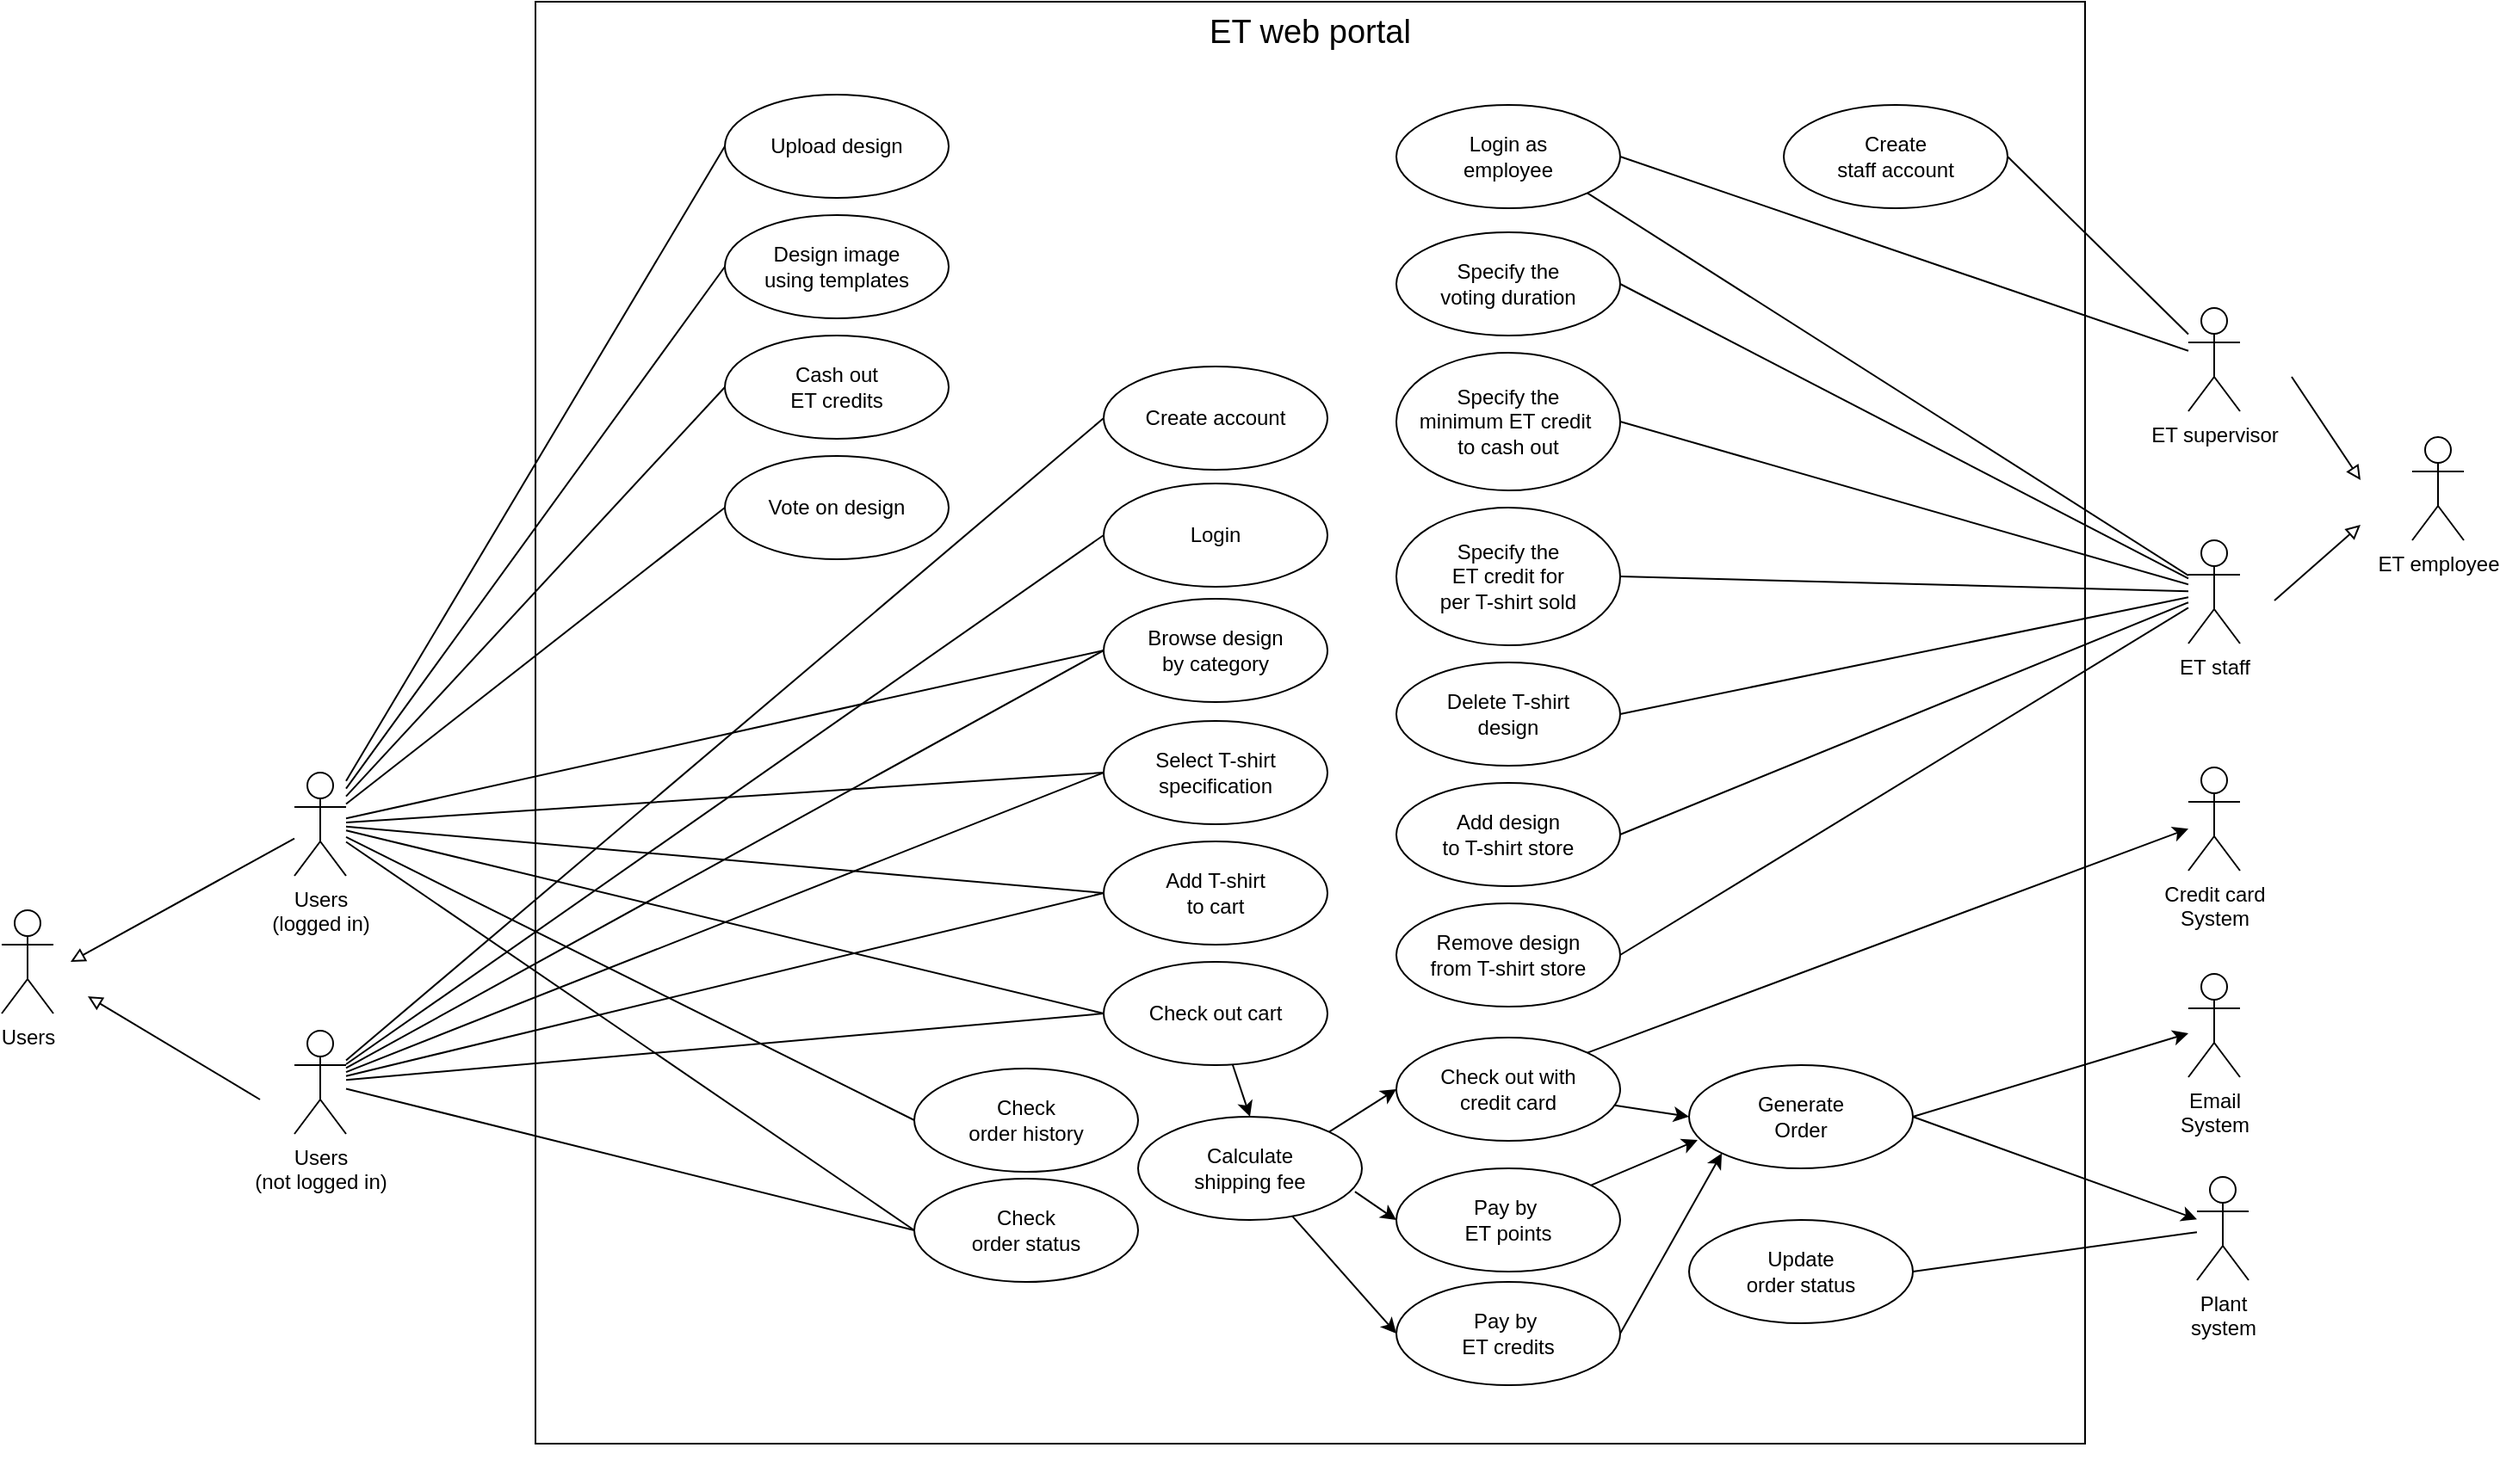 <mxfile version="17.1.3" type="github">
  <diagram id="JrCY9K2GYsq4E4nVsS9o" name="Page-1">
    <mxGraphModel dx="1906" dy="1046" grid="1" gridSize="10" guides="1" tooltips="1" connect="1" arrows="1" fold="1" page="1" pageScale="1" pageWidth="850" pageHeight="1100" math="0" shadow="0">
      <root>
        <mxCell id="0" />
        <mxCell id="1" parent="0" />
        <mxCell id="8Hs22Ey8dxyv864Q2J5C-102" value="ET web portal" style="rounded=0;whiteSpace=wrap;html=1;verticalAlign=top;fontSize=19;" vertex="1" parent="1">
          <mxGeometry x="420" y="22" width="900" height="838" as="geometry" />
        </mxCell>
        <mxCell id="8Hs22Ey8dxyv864Q2J5C-12" style="edgeStyle=none;rounded=0;orthogonalLoop=1;jettySize=auto;html=1;entryX=0;entryY=0.5;entryDx=0;entryDy=0;endArrow=none;endFill=0;" edge="1" parent="1" source="YUbiX7tR2mCTqFT4cm0z-1" target="8Hs22Ey8dxyv864Q2J5C-6">
          <mxGeometry relative="1" as="geometry" />
        </mxCell>
        <mxCell id="8Hs22Ey8dxyv864Q2J5C-13" style="edgeStyle=none;rounded=0;orthogonalLoop=1;jettySize=auto;html=1;entryX=0;entryY=0.5;entryDx=0;entryDy=0;endArrow=none;endFill=0;" edge="1" parent="1" source="YUbiX7tR2mCTqFT4cm0z-1" target="8Hs22Ey8dxyv864Q2J5C-7">
          <mxGeometry relative="1" as="geometry" />
        </mxCell>
        <mxCell id="8Hs22Ey8dxyv864Q2J5C-18" style="edgeStyle=none;rounded=0;orthogonalLoop=1;jettySize=auto;html=1;entryX=0;entryY=0.5;entryDx=0;entryDy=0;endArrow=none;endFill=0;" edge="1" parent="1" source="YUbiX7tR2mCTqFT4cm0z-1" target="8Hs22Ey8dxyv864Q2J5C-17">
          <mxGeometry relative="1" as="geometry" />
        </mxCell>
        <mxCell id="8Hs22Ey8dxyv864Q2J5C-20" style="edgeStyle=none;rounded=0;orthogonalLoop=1;jettySize=auto;html=1;entryX=0;entryY=0.5;entryDx=0;entryDy=0;endArrow=none;endFill=0;" edge="1" parent="1" source="YUbiX7tR2mCTqFT4cm0z-1" target="8Hs22Ey8dxyv864Q2J5C-14">
          <mxGeometry relative="1" as="geometry" />
        </mxCell>
        <mxCell id="8Hs22Ey8dxyv864Q2J5C-33" style="edgeStyle=none;rounded=0;orthogonalLoop=1;jettySize=auto;html=1;entryX=0;entryY=0.5;entryDx=0;entryDy=0;endArrow=none;endFill=0;" edge="1" parent="1" source="YUbiX7tR2mCTqFT4cm0z-1" target="8Hs22Ey8dxyv864Q2J5C-31">
          <mxGeometry relative="1" as="geometry" />
        </mxCell>
        <mxCell id="8Hs22Ey8dxyv864Q2J5C-35" style="edgeStyle=none;rounded=0;orthogonalLoop=1;jettySize=auto;html=1;entryX=0;entryY=0.5;entryDx=0;entryDy=0;endArrow=none;endFill=0;" edge="1" parent="1" source="YUbiX7tR2mCTqFT4cm0z-1" target="8Hs22Ey8dxyv864Q2J5C-28">
          <mxGeometry relative="1" as="geometry" />
        </mxCell>
        <mxCell id="8Hs22Ey8dxyv864Q2J5C-36" style="edgeStyle=none;rounded=0;orthogonalLoop=1;jettySize=auto;html=1;entryX=0;entryY=0.5;entryDx=0;entryDy=0;endArrow=none;endFill=0;" edge="1" parent="1" source="YUbiX7tR2mCTqFT4cm0z-1" target="8Hs22Ey8dxyv864Q2J5C-34">
          <mxGeometry relative="1" as="geometry" />
        </mxCell>
        <mxCell id="8Hs22Ey8dxyv864Q2J5C-43" style="edgeStyle=none;rounded=0;orthogonalLoop=1;jettySize=auto;html=1;entryX=0;entryY=0.5;entryDx=0;entryDy=0;endArrow=none;endFill=0;" edge="1" parent="1" source="YUbiX7tR2mCTqFT4cm0z-1" target="8Hs22Ey8dxyv864Q2J5C-41">
          <mxGeometry relative="1" as="geometry" />
        </mxCell>
        <mxCell id="8Hs22Ey8dxyv864Q2J5C-51" style="edgeStyle=none;rounded=0;orthogonalLoop=1;jettySize=auto;html=1;endArrow=block;endFill=0;" edge="1" parent="1" source="YUbiX7tR2mCTqFT4cm0z-1">
          <mxGeometry relative="1" as="geometry">
            <mxPoint x="150" y="580" as="targetPoint" />
          </mxGeometry>
        </mxCell>
        <mxCell id="8Hs22Ey8dxyv864Q2J5C-75" style="edgeStyle=none;rounded=0;orthogonalLoop=1;jettySize=auto;html=1;entryX=0;entryY=0.5;entryDx=0;entryDy=0;endArrow=none;endFill=0;" edge="1" parent="1" source="YUbiX7tR2mCTqFT4cm0z-1" target="8Hs22Ey8dxyv864Q2J5C-72">
          <mxGeometry relative="1" as="geometry" />
        </mxCell>
        <mxCell id="8Hs22Ey8dxyv864Q2J5C-76" style="edgeStyle=none;rounded=0;orthogonalLoop=1;jettySize=auto;html=1;entryX=0;entryY=0.5;entryDx=0;entryDy=0;endArrow=none;endFill=0;" edge="1" parent="1" source="YUbiX7tR2mCTqFT4cm0z-1" target="8Hs22Ey8dxyv864Q2J5C-73">
          <mxGeometry relative="1" as="geometry" />
        </mxCell>
        <mxCell id="YUbiX7tR2mCTqFT4cm0z-1" value="Users&lt;br&gt;(logged in)&lt;br&gt;" style="shape=umlActor;verticalLabelPosition=bottom;verticalAlign=top;html=1;movable=1;resizable=1;rotatable=1;deletable=1;editable=1;connectable=1;" parent="1" vertex="1">
          <mxGeometry x="280" y="470" width="30" height="60" as="geometry" />
        </mxCell>
        <mxCell id="8Hs22Ey8dxyv864Q2J5C-58" style="edgeStyle=none;rounded=0;orthogonalLoop=1;jettySize=auto;html=1;entryX=1;entryY=1;entryDx=0;entryDy=0;endArrow=none;endFill=0;" edge="1" parent="1" source="8Hs22Ey8dxyv864Q2J5C-3" target="8Hs22Ey8dxyv864Q2J5C-54">
          <mxGeometry relative="1" as="geometry" />
        </mxCell>
        <mxCell id="8Hs22Ey8dxyv864Q2J5C-59" style="edgeStyle=none;rounded=0;orthogonalLoop=1;jettySize=auto;html=1;entryX=1;entryY=0.5;entryDx=0;entryDy=0;endArrow=none;endFill=0;" edge="1" parent="1" source="8Hs22Ey8dxyv864Q2J5C-3" target="8Hs22Ey8dxyv864Q2J5C-53">
          <mxGeometry relative="1" as="geometry" />
        </mxCell>
        <mxCell id="8Hs22Ey8dxyv864Q2J5C-60" style="edgeStyle=none;rounded=0;orthogonalLoop=1;jettySize=auto;html=1;entryX=1;entryY=0.5;entryDx=0;entryDy=0;endArrow=none;endFill=0;" edge="1" parent="1" source="8Hs22Ey8dxyv864Q2J5C-3" target="8Hs22Ey8dxyv864Q2J5C-55">
          <mxGeometry relative="1" as="geometry" />
        </mxCell>
        <mxCell id="8Hs22Ey8dxyv864Q2J5C-61" style="edgeStyle=none;rounded=0;orthogonalLoop=1;jettySize=auto;html=1;entryX=1;entryY=0.5;entryDx=0;entryDy=0;endArrow=none;endFill=0;" edge="1" parent="1" source="8Hs22Ey8dxyv864Q2J5C-3" target="8Hs22Ey8dxyv864Q2J5C-56">
          <mxGeometry relative="1" as="geometry" />
        </mxCell>
        <mxCell id="8Hs22Ey8dxyv864Q2J5C-62" style="edgeStyle=none;rounded=0;orthogonalLoop=1;jettySize=auto;html=1;entryX=1;entryY=0.5;entryDx=0;entryDy=0;endArrow=none;endFill=0;" edge="1" parent="1" source="8Hs22Ey8dxyv864Q2J5C-3" target="8Hs22Ey8dxyv864Q2J5C-57">
          <mxGeometry relative="1" as="geometry" />
        </mxCell>
        <mxCell id="8Hs22Ey8dxyv864Q2J5C-65" style="edgeStyle=none;rounded=0;orthogonalLoop=1;jettySize=auto;html=1;entryX=1;entryY=0.5;entryDx=0;entryDy=0;endArrow=none;endFill=0;" edge="1" parent="1" source="8Hs22Ey8dxyv864Q2J5C-3" target="8Hs22Ey8dxyv864Q2J5C-63">
          <mxGeometry relative="1" as="geometry" />
        </mxCell>
        <mxCell id="8Hs22Ey8dxyv864Q2J5C-66" style="edgeStyle=none;rounded=0;orthogonalLoop=1;jettySize=auto;html=1;entryX=1;entryY=0.5;entryDx=0;entryDy=0;endArrow=none;endFill=0;" edge="1" parent="1" source="8Hs22Ey8dxyv864Q2J5C-3" target="8Hs22Ey8dxyv864Q2J5C-64">
          <mxGeometry relative="1" as="geometry" />
        </mxCell>
        <mxCell id="8Hs22Ey8dxyv864Q2J5C-3" value="ET staff" style="shape=umlActor;verticalLabelPosition=bottom;verticalAlign=top;html=1;" vertex="1" parent="1">
          <mxGeometry x="1380" y="335" width="30" height="60" as="geometry" />
        </mxCell>
        <mxCell id="8Hs22Ey8dxyv864Q2J5C-6" value="Upload design" style="ellipse;whiteSpace=wrap;html=1;" vertex="1" parent="1">
          <mxGeometry x="530" y="76" width="130" height="60" as="geometry" />
        </mxCell>
        <mxCell id="8Hs22Ey8dxyv864Q2J5C-7" value="Design image&lt;br&gt;using templates" style="ellipse;whiteSpace=wrap;html=1;" vertex="1" parent="1">
          <mxGeometry x="530" y="146" width="130" height="60" as="geometry" />
        </mxCell>
        <mxCell id="8Hs22Ey8dxyv864Q2J5C-8" value="Login" style="ellipse;whiteSpace=wrap;html=1;" vertex="1" parent="1">
          <mxGeometry x="750" y="302" width="130" height="60" as="geometry" />
        </mxCell>
        <mxCell id="8Hs22Ey8dxyv864Q2J5C-14" value="Vote on design" style="ellipse;whiteSpace=wrap;html=1;" vertex="1" parent="1">
          <mxGeometry x="530" y="286" width="130" height="60" as="geometry" />
        </mxCell>
        <mxCell id="8Hs22Ey8dxyv864Q2J5C-17" value="Cash out&lt;br&gt;ET credits" style="ellipse;whiteSpace=wrap;html=1;" vertex="1" parent="1">
          <mxGeometry x="530" y="216" width="130" height="60" as="geometry" />
        </mxCell>
        <mxCell id="8Hs22Ey8dxyv864Q2J5C-22" value="Create account" style="ellipse;whiteSpace=wrap;html=1;" vertex="1" parent="1">
          <mxGeometry x="750" y="234" width="130" height="60" as="geometry" />
        </mxCell>
        <mxCell id="8Hs22Ey8dxyv864Q2J5C-26" style="edgeStyle=none;rounded=0;orthogonalLoop=1;jettySize=auto;html=1;entryX=0;entryY=0.5;entryDx=0;entryDy=0;endArrow=none;endFill=0;" edge="1" parent="1" source="8Hs22Ey8dxyv864Q2J5C-24" target="8Hs22Ey8dxyv864Q2J5C-22">
          <mxGeometry relative="1" as="geometry" />
        </mxCell>
        <mxCell id="8Hs22Ey8dxyv864Q2J5C-27" style="edgeStyle=none;rounded=0;orthogonalLoop=1;jettySize=auto;html=1;endArrow=none;endFill=0;entryX=0;entryY=0.5;entryDx=0;entryDy=0;" edge="1" parent="1" source="8Hs22Ey8dxyv864Q2J5C-24" target="8Hs22Ey8dxyv864Q2J5C-8">
          <mxGeometry relative="1" as="geometry">
            <mxPoint x="610" y="285" as="targetPoint" />
          </mxGeometry>
        </mxCell>
        <mxCell id="8Hs22Ey8dxyv864Q2J5C-30" style="edgeStyle=none;rounded=0;orthogonalLoop=1;jettySize=auto;html=1;entryX=0;entryY=0.5;entryDx=0;entryDy=0;endArrow=none;endFill=0;" edge="1" parent="1" source="8Hs22Ey8dxyv864Q2J5C-24" target="8Hs22Ey8dxyv864Q2J5C-28">
          <mxGeometry relative="1" as="geometry" />
        </mxCell>
        <mxCell id="8Hs22Ey8dxyv864Q2J5C-32" style="edgeStyle=none;rounded=0;orthogonalLoop=1;jettySize=auto;html=1;entryX=0;entryY=0.5;entryDx=0;entryDy=0;endArrow=none;endFill=0;" edge="1" parent="1" source="8Hs22Ey8dxyv864Q2J5C-24" target="8Hs22Ey8dxyv864Q2J5C-31">
          <mxGeometry relative="1" as="geometry" />
        </mxCell>
        <mxCell id="8Hs22Ey8dxyv864Q2J5C-37" style="edgeStyle=none;rounded=0;orthogonalLoop=1;jettySize=auto;html=1;entryX=0;entryY=0.5;entryDx=0;entryDy=0;endArrow=none;endFill=0;" edge="1" parent="1" source="8Hs22Ey8dxyv864Q2J5C-24" target="8Hs22Ey8dxyv864Q2J5C-34">
          <mxGeometry relative="1" as="geometry" />
        </mxCell>
        <mxCell id="8Hs22Ey8dxyv864Q2J5C-42" style="edgeStyle=none;rounded=0;orthogonalLoop=1;jettySize=auto;html=1;entryX=0;entryY=0.5;entryDx=0;entryDy=0;endArrow=none;endFill=0;" edge="1" parent="1" source="8Hs22Ey8dxyv864Q2J5C-24" target="8Hs22Ey8dxyv864Q2J5C-41">
          <mxGeometry relative="1" as="geometry" />
        </mxCell>
        <mxCell id="8Hs22Ey8dxyv864Q2J5C-74" style="edgeStyle=none;rounded=0;orthogonalLoop=1;jettySize=auto;html=1;entryX=0;entryY=0.5;entryDx=0;entryDy=0;endArrow=none;endFill=0;" edge="1" parent="1" source="8Hs22Ey8dxyv864Q2J5C-24" target="8Hs22Ey8dxyv864Q2J5C-72">
          <mxGeometry relative="1" as="geometry" />
        </mxCell>
        <mxCell id="8Hs22Ey8dxyv864Q2J5C-24" value="Users&lt;br&gt;(not logged in)" style="shape=umlActor;verticalLabelPosition=bottom;verticalAlign=top;html=1;movable=1;resizable=1;rotatable=1;deletable=1;editable=1;connectable=1;" vertex="1" parent="1">
          <mxGeometry x="280" y="620" width="30" height="60" as="geometry" />
        </mxCell>
        <mxCell id="8Hs22Ey8dxyv864Q2J5C-28" value="Select T-shirt&lt;br&gt;specification" style="ellipse;whiteSpace=wrap;html=1;" vertex="1" parent="1">
          <mxGeometry x="750" y="440" width="130" height="60" as="geometry" />
        </mxCell>
        <mxCell id="8Hs22Ey8dxyv864Q2J5C-31" value="Browse design&lt;br&gt;by category" style="ellipse;whiteSpace=wrap;html=1;" vertex="1" parent="1">
          <mxGeometry x="750" y="369" width="130" height="60" as="geometry" />
        </mxCell>
        <mxCell id="8Hs22Ey8dxyv864Q2J5C-34" value="Add T-shirt&lt;br&gt;to cart" style="ellipse;whiteSpace=wrap;html=1;" vertex="1" parent="1">
          <mxGeometry x="750" y="510" width="130" height="60" as="geometry" />
        </mxCell>
        <mxCell id="8Hs22Ey8dxyv864Q2J5C-89" style="edgeStyle=none;rounded=0;orthogonalLoop=1;jettySize=auto;html=1;startArrow=classic;startFill=1;endArrow=none;endFill=0;exitX=0;exitY=0.5;exitDx=0;exitDy=0;entryX=1;entryY=0;entryDx=0;entryDy=0;" edge="1" parent="1" source="8Hs22Ey8dxyv864Q2J5C-87" target="8Hs22Ey8dxyv864Q2J5C-97">
          <mxGeometry relative="1" as="geometry" />
        </mxCell>
        <mxCell id="8Hs22Ey8dxyv864Q2J5C-90" style="edgeStyle=none;rounded=0;orthogonalLoop=1;jettySize=auto;html=1;startArrow=classic;startFill=1;endArrow=none;endFill=0;exitX=0;exitY=0.5;exitDx=0;exitDy=0;entryX=0.969;entryY=0.726;entryDx=0;entryDy=0;entryPerimeter=0;" edge="1" parent="1" source="8Hs22Ey8dxyv864Q2J5C-46" target="8Hs22Ey8dxyv864Q2J5C-97">
          <mxGeometry relative="1" as="geometry" />
        </mxCell>
        <mxCell id="8Hs22Ey8dxyv864Q2J5C-91" style="edgeStyle=none;rounded=0;orthogonalLoop=1;jettySize=auto;html=1;startArrow=classic;startFill=1;endArrow=none;endFill=0;exitX=0.5;exitY=0;exitDx=0;exitDy=0;" edge="1" parent="1" source="8Hs22Ey8dxyv864Q2J5C-97" target="8Hs22Ey8dxyv864Q2J5C-41">
          <mxGeometry relative="1" as="geometry" />
        </mxCell>
        <mxCell id="8Hs22Ey8dxyv864Q2J5C-41" value="Check out cart" style="ellipse;whiteSpace=wrap;html=1;" vertex="1" parent="1">
          <mxGeometry x="750" y="580" width="130" height="60" as="geometry" />
        </mxCell>
        <mxCell id="8Hs22Ey8dxyv864Q2J5C-81" style="edgeStyle=none;rounded=0;orthogonalLoop=1;jettySize=auto;html=1;entryX=1;entryY=0.5;entryDx=0;entryDy=0;endArrow=none;endFill=0;exitX=0;exitY=1;exitDx=0;exitDy=0;startArrow=classic;startFill=1;" edge="1" parent="1" source="8Hs22Ey8dxyv864Q2J5C-80" target="8Hs22Ey8dxyv864Q2J5C-44">
          <mxGeometry relative="1" as="geometry">
            <mxPoint x="1120.002" y="646.031" as="targetPoint" />
          </mxGeometry>
        </mxCell>
        <mxCell id="8Hs22Ey8dxyv864Q2J5C-44" value="Pay by&amp;nbsp;&lt;br&gt;ET credits" style="ellipse;whiteSpace=wrap;html=1;" vertex="1" parent="1">
          <mxGeometry x="920" y="766" width="130" height="60" as="geometry" />
        </mxCell>
        <mxCell id="8Hs22Ey8dxyv864Q2J5C-82" style="edgeStyle=none;rounded=0;orthogonalLoop=1;jettySize=auto;html=1;endArrow=none;endFill=0;startArrow=classic;startFill=1;exitX=0.038;exitY=0.726;exitDx=0;exitDy=0;exitPerimeter=0;" edge="1" parent="1" source="8Hs22Ey8dxyv864Q2J5C-80" target="8Hs22Ey8dxyv864Q2J5C-46">
          <mxGeometry relative="1" as="geometry">
            <mxPoint x="1100" y="680" as="sourcePoint" />
          </mxGeometry>
        </mxCell>
        <mxCell id="8Hs22Ey8dxyv864Q2J5C-46" value="Pay by&amp;nbsp;&lt;br&gt;ET points" style="ellipse;whiteSpace=wrap;html=1;" vertex="1" parent="1">
          <mxGeometry x="920" y="700" width="130" height="60" as="geometry" />
        </mxCell>
        <mxCell id="8Hs22Ey8dxyv864Q2J5C-49" value="Users" style="shape=umlActor;verticalLabelPosition=bottom;verticalAlign=top;html=1;movable=1;resizable=1;rotatable=1;deletable=1;editable=1;connectable=1;" vertex="1" parent="1">
          <mxGeometry x="110" y="550" width="30" height="60" as="geometry" />
        </mxCell>
        <mxCell id="8Hs22Ey8dxyv864Q2J5C-52" style="edgeStyle=none;rounded=0;orthogonalLoop=1;jettySize=auto;html=1;endArrow=block;endFill=0;" edge="1" parent="1">
          <mxGeometry relative="1" as="geometry">
            <mxPoint x="160" y="600" as="targetPoint" />
            <mxPoint x="260" y="660" as="sourcePoint" />
          </mxGeometry>
        </mxCell>
        <mxCell id="8Hs22Ey8dxyv864Q2J5C-53" value="Specify the&lt;br&gt;voting duration" style="ellipse;whiteSpace=wrap;html=1;" vertex="1" parent="1">
          <mxGeometry x="920.0" y="156" width="130" height="60" as="geometry" />
        </mxCell>
        <mxCell id="8Hs22Ey8dxyv864Q2J5C-54" value="Login as&lt;br&gt;employee" style="ellipse;whiteSpace=wrap;html=1;" vertex="1" parent="1">
          <mxGeometry x="920.0" y="82" width="130" height="60" as="geometry" />
        </mxCell>
        <mxCell id="8Hs22Ey8dxyv864Q2J5C-55" value="Specify the&lt;br&gt;minimum ET credit&amp;nbsp;&lt;br&gt;to cash out" style="ellipse;whiteSpace=wrap;html=1;" vertex="1" parent="1">
          <mxGeometry x="920.0" y="226" width="130" height="80" as="geometry" />
        </mxCell>
        <mxCell id="8Hs22Ey8dxyv864Q2J5C-56" value="Specify the&lt;br&gt;ET credit for&lt;br&gt;per T-shirt sold" style="ellipse;whiteSpace=wrap;html=1;" vertex="1" parent="1">
          <mxGeometry x="920.0" y="316" width="130" height="80" as="geometry" />
        </mxCell>
        <mxCell id="8Hs22Ey8dxyv864Q2J5C-57" value="Delete T-shirt&lt;br&gt;design" style="ellipse;whiteSpace=wrap;html=1;" vertex="1" parent="1">
          <mxGeometry x="920.0" y="406" width="130" height="60" as="geometry" />
        </mxCell>
        <mxCell id="8Hs22Ey8dxyv864Q2J5C-63" value="Add design&lt;br&gt;to T-shirt store" style="ellipse;whiteSpace=wrap;html=1;" vertex="1" parent="1">
          <mxGeometry x="920.0" y="476" width="130" height="60" as="geometry" />
        </mxCell>
        <mxCell id="8Hs22Ey8dxyv864Q2J5C-64" value="Remove design&lt;br&gt;from T-shirt store" style="ellipse;whiteSpace=wrap;html=1;" vertex="1" parent="1">
          <mxGeometry x="920.0" y="546" width="130" height="60" as="geometry" />
        </mxCell>
        <mxCell id="8Hs22Ey8dxyv864Q2J5C-85" style="edgeStyle=none;rounded=0;orthogonalLoop=1;jettySize=auto;html=1;endArrow=none;endFill=0;startArrow=classic;startFill=1;entryX=1;entryY=0.5;entryDx=0;entryDy=0;" edge="1" parent="1" source="8Hs22Ey8dxyv864Q2J5C-67" target="8Hs22Ey8dxyv864Q2J5C-80">
          <mxGeometry relative="1" as="geometry" />
        </mxCell>
        <mxCell id="8Hs22Ey8dxyv864Q2J5C-67" value="Email&lt;br&gt;System" style="shape=umlActor;verticalLabelPosition=bottom;verticalAlign=top;html=1;" vertex="1" parent="1">
          <mxGeometry x="1380" y="587" width="30" height="60" as="geometry" />
        </mxCell>
        <mxCell id="8Hs22Ey8dxyv864Q2J5C-79" style="edgeStyle=none;rounded=0;orthogonalLoop=1;jettySize=auto;html=1;entryX=1;entryY=0.5;entryDx=0;entryDy=0;endArrow=none;endFill=0;" edge="1" parent="1" source="8Hs22Ey8dxyv864Q2J5C-70" target="8Hs22Ey8dxyv864Q2J5C-78">
          <mxGeometry relative="1" as="geometry" />
        </mxCell>
        <mxCell id="8Hs22Ey8dxyv864Q2J5C-86" style="edgeStyle=none;rounded=0;orthogonalLoop=1;jettySize=auto;html=1;entryX=1;entryY=0.5;entryDx=0;entryDy=0;endArrow=none;endFill=0;startArrow=classic;startFill=1;" edge="1" parent="1" source="8Hs22Ey8dxyv864Q2J5C-70" target="8Hs22Ey8dxyv864Q2J5C-80">
          <mxGeometry relative="1" as="geometry" />
        </mxCell>
        <mxCell id="8Hs22Ey8dxyv864Q2J5C-70" value="Plant&lt;br&gt;system" style="shape=umlActor;verticalLabelPosition=bottom;verticalAlign=top;html=1;" vertex="1" parent="1">
          <mxGeometry x="1385" y="705" width="30" height="60" as="geometry" />
        </mxCell>
        <mxCell id="8Hs22Ey8dxyv864Q2J5C-72" value="Check&lt;br&gt;order status" style="ellipse;whiteSpace=wrap;html=1;" vertex="1" parent="1">
          <mxGeometry x="640" y="706" width="130" height="60" as="geometry" />
        </mxCell>
        <mxCell id="8Hs22Ey8dxyv864Q2J5C-73" value="Check&lt;br&gt;order history" style="ellipse;whiteSpace=wrap;html=1;" vertex="1" parent="1">
          <mxGeometry x="640" y="642" width="130" height="60" as="geometry" />
        </mxCell>
        <mxCell id="8Hs22Ey8dxyv864Q2J5C-78" value="Update&lt;br&gt;order status" style="ellipse;whiteSpace=wrap;html=1;" vertex="1" parent="1">
          <mxGeometry x="1090" y="730" width="130" height="60" as="geometry" />
        </mxCell>
        <mxCell id="8Hs22Ey8dxyv864Q2J5C-80" value="Generate&lt;br&gt;Order" style="ellipse;whiteSpace=wrap;html=1;" vertex="1" parent="1">
          <mxGeometry x="1090" y="640" width="130" height="60" as="geometry" />
        </mxCell>
        <mxCell id="8Hs22Ey8dxyv864Q2J5C-88" style="edgeStyle=none;rounded=0;orthogonalLoop=1;jettySize=auto;html=1;startArrow=classic;startFill=1;endArrow=none;endFill=0;exitX=0;exitY=0.5;exitDx=0;exitDy=0;" edge="1" parent="1" source="8Hs22Ey8dxyv864Q2J5C-80" target="8Hs22Ey8dxyv864Q2J5C-87">
          <mxGeometry relative="1" as="geometry" />
        </mxCell>
        <mxCell id="8Hs22Ey8dxyv864Q2J5C-87" value="Check out with&lt;br&gt;credit card" style="ellipse;whiteSpace=wrap;html=1;" vertex="1" parent="1">
          <mxGeometry x="920" y="624" width="130" height="60" as="geometry" />
        </mxCell>
        <mxCell id="8Hs22Ey8dxyv864Q2J5C-94" style="edgeStyle=none;rounded=0;orthogonalLoop=1;jettySize=auto;html=1;entryX=1;entryY=0;entryDx=0;entryDy=0;startArrow=classic;startFill=1;endArrow=none;endFill=0;" edge="1" parent="1" source="8Hs22Ey8dxyv864Q2J5C-92" target="8Hs22Ey8dxyv864Q2J5C-87">
          <mxGeometry relative="1" as="geometry" />
        </mxCell>
        <mxCell id="8Hs22Ey8dxyv864Q2J5C-92" value="Credit card&lt;br&gt;System" style="shape=umlActor;verticalLabelPosition=bottom;verticalAlign=top;html=1;" vertex="1" parent="1">
          <mxGeometry x="1380" y="467" width="30" height="60" as="geometry" />
        </mxCell>
        <mxCell id="8Hs22Ey8dxyv864Q2J5C-97" value="Calculate&lt;br&gt;shipping fee" style="ellipse;whiteSpace=wrap;html=1;" vertex="1" parent="1">
          <mxGeometry x="770" y="670" width="130" height="60" as="geometry" />
        </mxCell>
        <mxCell id="8Hs22Ey8dxyv864Q2J5C-100" style="edgeStyle=none;rounded=0;orthogonalLoop=1;jettySize=auto;html=1;startArrow=classic;startFill=1;endArrow=none;endFill=0;exitX=0;exitY=0.5;exitDx=0;exitDy=0;" edge="1" parent="1" source="8Hs22Ey8dxyv864Q2J5C-44" target="8Hs22Ey8dxyv864Q2J5C-97">
          <mxGeometry relative="1" as="geometry">
            <mxPoint x="930" y="664" as="sourcePoint" />
            <mxPoint x="890.962" y="688.787" as="targetPoint" />
          </mxGeometry>
        </mxCell>
        <mxCell id="8Hs22Ey8dxyv864Q2J5C-103" style="edgeStyle=none;rounded=0;orthogonalLoop=1;jettySize=auto;html=1;exitX=0.75;exitY=1;exitDx=0;exitDy=0;startArrow=classic;startFill=1;endArrow=none;endFill=0;" edge="1" parent="1" source="8Hs22Ey8dxyv864Q2J5C-102" target="8Hs22Ey8dxyv864Q2J5C-102">
          <mxGeometry relative="1" as="geometry" />
        </mxCell>
        <mxCell id="8Hs22Ey8dxyv864Q2J5C-115" style="edgeStyle=none;rounded=0;orthogonalLoop=1;jettySize=auto;html=1;entryX=1;entryY=0.5;entryDx=0;entryDy=0;fontSize=19;startArrow=none;startFill=0;endArrow=none;endFill=0;" edge="1" parent="1" source="8Hs22Ey8dxyv864Q2J5C-104" target="8Hs22Ey8dxyv864Q2J5C-112">
          <mxGeometry relative="1" as="geometry" />
        </mxCell>
        <mxCell id="8Hs22Ey8dxyv864Q2J5C-116" style="edgeStyle=none;rounded=0;orthogonalLoop=1;jettySize=auto;html=1;entryX=1;entryY=0.5;entryDx=0;entryDy=0;fontSize=19;startArrow=none;startFill=0;endArrow=none;endFill=0;" edge="1" parent="1" source="8Hs22Ey8dxyv864Q2J5C-104" target="8Hs22Ey8dxyv864Q2J5C-54">
          <mxGeometry relative="1" as="geometry" />
        </mxCell>
        <mxCell id="8Hs22Ey8dxyv864Q2J5C-104" value="ET supervisor" style="shape=umlActor;verticalLabelPosition=bottom;verticalAlign=top;html=1;" vertex="1" parent="1">
          <mxGeometry x="1380" y="200" width="30" height="60" as="geometry" />
        </mxCell>
        <mxCell id="8Hs22Ey8dxyv864Q2J5C-109" style="edgeStyle=none;rounded=0;orthogonalLoop=1;jettySize=auto;html=1;endArrow=block;endFill=0;" edge="1" parent="1">
          <mxGeometry relative="1" as="geometry">
            <mxPoint x="1480" y="300" as="targetPoint" />
            <mxPoint x="1440" y="240" as="sourcePoint" />
          </mxGeometry>
        </mxCell>
        <mxCell id="8Hs22Ey8dxyv864Q2J5C-110" value="ET employee" style="shape=umlActor;verticalLabelPosition=bottom;verticalAlign=top;html=1;movable=1;resizable=1;rotatable=1;deletable=1;editable=1;connectable=1;" vertex="1" parent="1">
          <mxGeometry x="1510" y="275" width="30" height="60" as="geometry" />
        </mxCell>
        <mxCell id="8Hs22Ey8dxyv864Q2J5C-111" style="edgeStyle=none;rounded=0;orthogonalLoop=1;jettySize=auto;html=1;endArrow=block;endFill=0;" edge="1" parent="1">
          <mxGeometry relative="1" as="geometry">
            <mxPoint x="1480" y="326" as="targetPoint" />
            <mxPoint x="1430" y="370" as="sourcePoint" />
          </mxGeometry>
        </mxCell>
        <mxCell id="8Hs22Ey8dxyv864Q2J5C-112" value="Create&lt;br&gt;staff account" style="ellipse;whiteSpace=wrap;html=1;" vertex="1" parent="1">
          <mxGeometry x="1145" y="82" width="130" height="60" as="geometry" />
        </mxCell>
      </root>
    </mxGraphModel>
  </diagram>
</mxfile>
